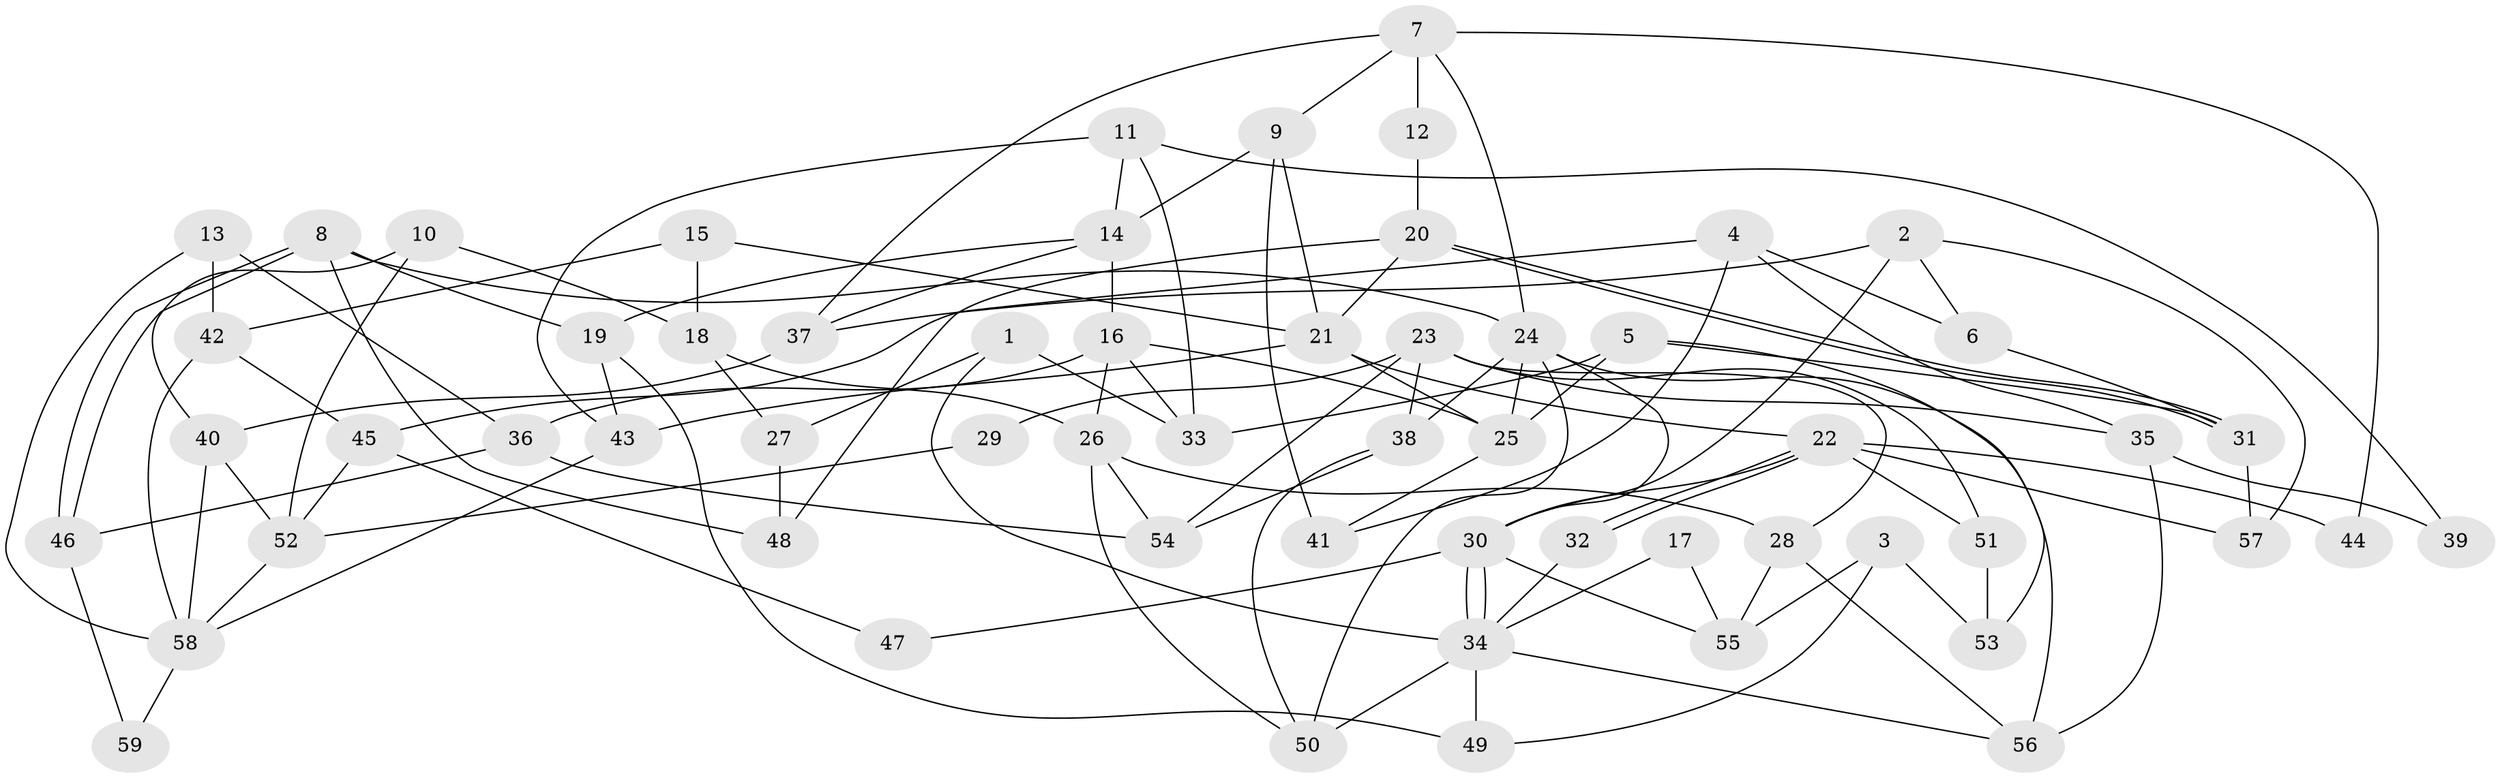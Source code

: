 // coarse degree distribution, {8: 0.05263157894736842, 7: 0.21052631578947367, 5: 0.10526315789473684, 9: 0.15789473684210525, 4: 0.21052631578947367, 6: 0.05263157894736842, 3: 0.15789473684210525, 2: 0.05263157894736842}
// Generated by graph-tools (version 1.1) at 2025/50/03/04/25 22:50:58]
// undirected, 59 vertices, 118 edges
graph export_dot {
  node [color=gray90,style=filled];
  1;
  2;
  3;
  4;
  5;
  6;
  7;
  8;
  9;
  10;
  11;
  12;
  13;
  14;
  15;
  16;
  17;
  18;
  19;
  20;
  21;
  22;
  23;
  24;
  25;
  26;
  27;
  28;
  29;
  30;
  31;
  32;
  33;
  34;
  35;
  36;
  37;
  38;
  39;
  40;
  41;
  42;
  43;
  44;
  45;
  46;
  47;
  48;
  49;
  50;
  51;
  52;
  53;
  54;
  55;
  56;
  57;
  58;
  59;
  1 -- 27;
  1 -- 34;
  1 -- 33;
  2 -- 57;
  2 -- 30;
  2 -- 6;
  2 -- 37;
  3 -- 55;
  3 -- 49;
  3 -- 53;
  4 -- 6;
  4 -- 41;
  4 -- 35;
  4 -- 45;
  5 -- 33;
  5 -- 25;
  5 -- 31;
  5 -- 53;
  6 -- 31;
  7 -- 24;
  7 -- 37;
  7 -- 9;
  7 -- 12;
  7 -- 44;
  8 -- 46;
  8 -- 46;
  8 -- 24;
  8 -- 19;
  8 -- 48;
  9 -- 21;
  9 -- 14;
  9 -- 41;
  10 -- 52;
  10 -- 40;
  10 -- 18;
  11 -- 14;
  11 -- 43;
  11 -- 33;
  11 -- 39;
  12 -- 20;
  13 -- 58;
  13 -- 36;
  13 -- 42;
  14 -- 19;
  14 -- 16;
  14 -- 37;
  15 -- 18;
  15 -- 21;
  15 -- 42;
  16 -- 33;
  16 -- 25;
  16 -- 26;
  16 -- 36;
  17 -- 55;
  17 -- 34;
  18 -- 26;
  18 -- 27;
  19 -- 43;
  19 -- 49;
  20 -- 21;
  20 -- 31;
  20 -- 31;
  20 -- 48;
  21 -- 25;
  21 -- 22;
  21 -- 43;
  22 -- 32;
  22 -- 32;
  22 -- 30;
  22 -- 44;
  22 -- 51;
  22 -- 57;
  23 -- 51;
  23 -- 54;
  23 -- 28;
  23 -- 29;
  23 -- 35;
  23 -- 38;
  24 -- 56;
  24 -- 38;
  24 -- 25;
  24 -- 30;
  24 -- 50;
  25 -- 41;
  26 -- 28;
  26 -- 50;
  26 -- 54;
  27 -- 48;
  28 -- 56;
  28 -- 55;
  29 -- 52;
  30 -- 34;
  30 -- 34;
  30 -- 47;
  30 -- 55;
  31 -- 57;
  32 -- 34;
  34 -- 50;
  34 -- 49;
  34 -- 56;
  35 -- 39;
  35 -- 56;
  36 -- 54;
  36 -- 46;
  37 -- 40;
  38 -- 50;
  38 -- 54;
  40 -- 58;
  40 -- 52;
  42 -- 45;
  42 -- 58;
  43 -- 58;
  45 -- 47;
  45 -- 52;
  46 -- 59;
  51 -- 53;
  52 -- 58;
  58 -- 59;
}
